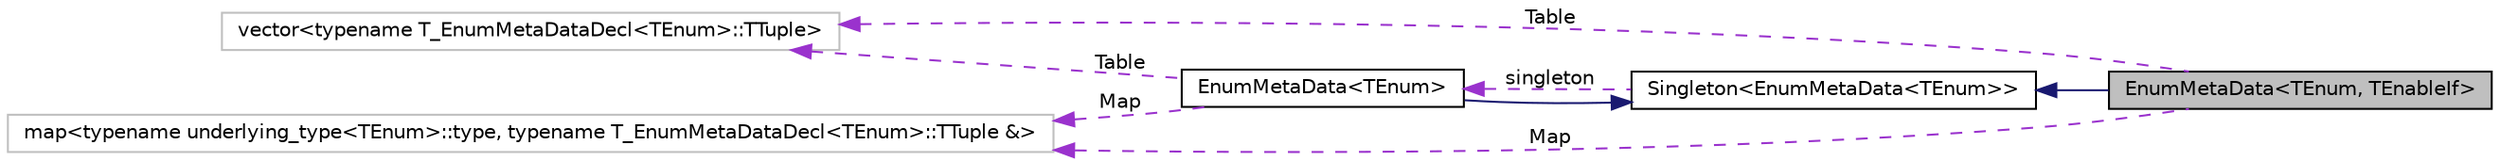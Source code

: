 digraph "EnumMetaData&lt;TEnum, TEnableIf&gt;"
{
  edge [fontname="Helvetica",fontsize="10",labelfontname="Helvetica",labelfontsize="10"];
  node [fontname="Helvetica",fontsize="10",shape=record];
  rankdir="LR";
  Node2 [label="EnumMetaData\<TEnum, TEnableIf\>",height=0.2,width=0.4,color="black", fillcolor="grey75", style="filled", fontcolor="black"];
  Node5 [label="vector\<typename T_EnumMetaDataDecl\<TEnum\>::TTuple\>",height=0.2,width=0.4,color="grey75", fillcolor="white", style="filled"];
  Node8 [label="map\<typename underlying_type\<TEnum\>::type, typename T_EnumMetaDataDecl\<TEnum\>::TTuple &\>",height=0.2,width=0.4,color="grey75", fillcolor="white", style="filled"];
  Node3 [label="Singleton\<EnumMetaData\<TEnum\>\>",height=0.2,width=0.4,color="black", fillcolor="white", style="filled",URL="$classaworx_1_1lib_1_1lang_1_1Singleton.html"];
  Node4 [label="EnumMetaData\<TEnum\>",height=0.2,width=0.4,color="black", fillcolor="white", style="filled",URL="$structaworx_1_1lib_1_1lang_1_1EnumMetaData.html"];
  Node3 -> Node2 [dir="back",color="midnightblue",fontsize="10",style="solid",fontname="Helvetica"];
  Node3 -> Node4 [dir="back",color="midnightblue",fontsize="10",style="solid",fontname="Helvetica"];
  Node4 -> Node3 [dir="back",color="darkorchid3",fontsize="10",style="dashed",label=" singleton" ,fontname="Helvetica"];
  Node5 -> Node2 [dir="back",color="darkorchid3",fontsize="10",style="dashed",label=" Table" ,fontname="Helvetica"];
  Node5 -> Node4 [dir="back",color="darkorchid3",fontsize="10",style="dashed",label=" Table" ,fontname="Helvetica"];
  Node8 -> Node2 [dir="back",color="darkorchid3",fontsize="10",style="dashed",label=" Map" ,fontname="Helvetica"];
  Node8 -> Node4 [dir="back",color="darkorchid3",fontsize="10",style="dashed",label=" Map" ,fontname="Helvetica"];
}

